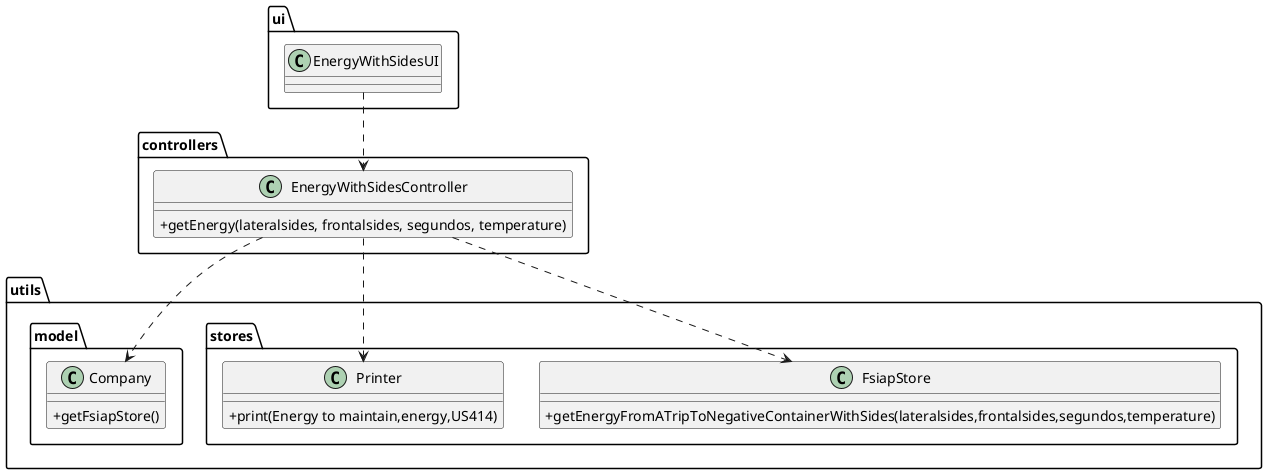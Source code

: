 @startuml
'https://plantuml.com/class-diagram

skinparam classAttributeIconSize 0

package "ui" {
class EnergyWithSidesUI{
}
}

package "controllers" {
class EnergyWithSidesController{
+getEnergy(lateralsides, frontalsides, segundos, temperature)
}
}
package utils{
package "stores"{
class FsiapStore{
+getEnergyFromATripToNegativeContainerWithSides(lateralsides,frontalsides,segundos,temperature)
}

class Printer{
+print(Energy to maintain,energy,US414)
}
}
package "model"{
class Company{
+getFsiapStore()
}

}

EnergyWithSidesUI ..> EnergyWithSidesController
EnergyWithSidesController ..> Company
EnergyWithSidesController ..> FsiapStore
EnergyWithSidesController ..> Printer

@enduml